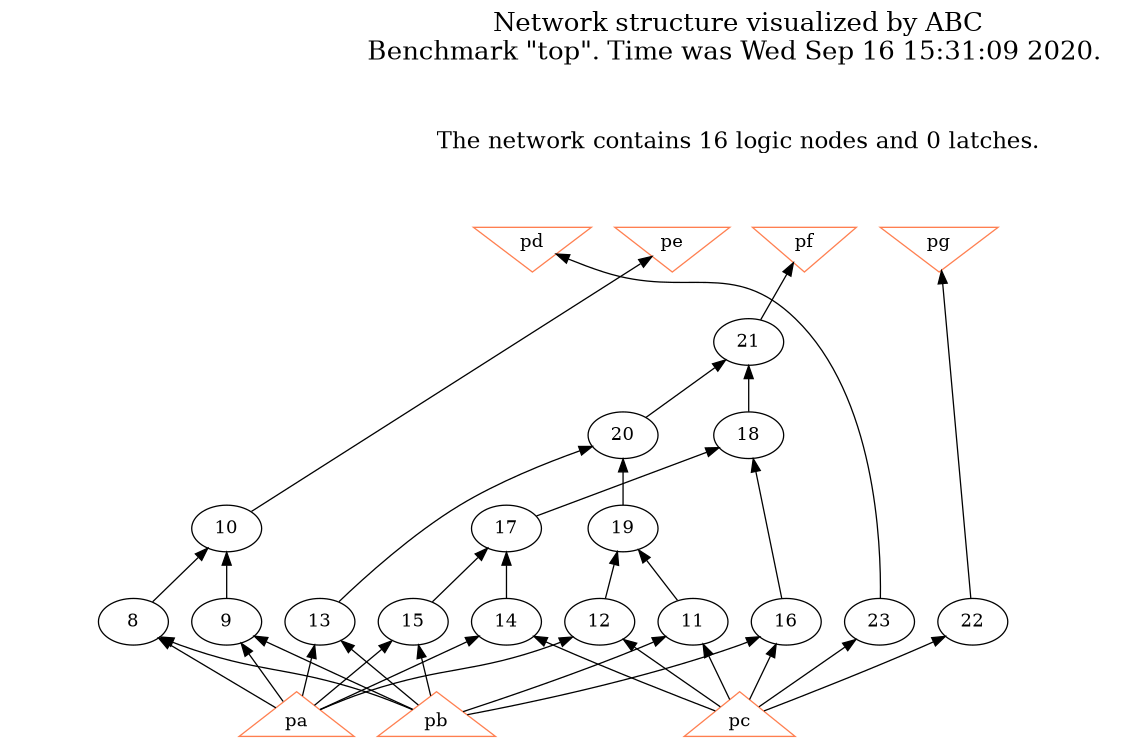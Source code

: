 # Network structure generated by ABC

digraph network {
size = "7.5,10";
center = true;
edge [dir = back];

{
  node [shape = plaintext];
  edge [style = invis];
  LevelTitle1 [label=""];
  LevelTitle2 [label=""];
  Level5 [label = ""];
  Level4 [label = ""];
  Level3 [label = ""];
  Level2 [label = ""];
  Level1 [label = ""];
  Level0 [label = ""];
  LevelTitle1 ->  LevelTitle2 ->  Level5 ->  Level4 ->  Level3 ->  Level2 ->  Level1 ->  Level0;
}

{
  rank = same;
  LevelTitle1;
  title1 [shape=plaintext,
          fontsize=20,
          fontname = "Times-Roman",
          label="Network structure visualized by ABC\nBenchmark \"top\". Time was Wed Sep 16 15:31:09 2020. "
         ];
}

{
  rank = same;
  LevelTitle2;
  title2 [shape=plaintext,
          fontsize=18,
          fontname = "Times-Roman",
          label="The network contains 16 logic nodes and 0 latches.\n"
         ];
}

{
  rank = same;
  Level5;
  Node4 [label = "pd", shape = invtriangle, color = coral, fillcolor = coral];
  Node5 [label = "pe", shape = invtriangle, color = coral, fillcolor = coral];
  Node6 [label = "pf", shape = invtriangle, color = coral, fillcolor = coral];
  Node7 [label = "pg", shape = invtriangle, color = coral, fillcolor = coral];
}

{
  rank = same;
  Level4;
  Node21 [label = "21\n", shape = ellipse];
}

{
  rank = same;
  Level3;
  Node18 [label = "18\n", shape = ellipse];
  Node20 [label = "20\n", shape = ellipse];
}

{
  rank = same;
  Level2;
  Node10 [label = "10\n", shape = ellipse];
  Node17 [label = "17\n", shape = ellipse];
  Node19 [label = "19\n", shape = ellipse];
}

{
  rank = same;
  Level1;
  Node8 [label = "8\n", shape = ellipse];
  Node9 [label = "9\n", shape = ellipse];
  Node11 [label = "11\n", shape = ellipse];
  Node12 [label = "12\n", shape = ellipse];
  Node13 [label = "13\n", shape = ellipse];
  Node14 [label = "14\n", shape = ellipse];
  Node15 [label = "15\n", shape = ellipse];
  Node16 [label = "16\n", shape = ellipse];
  Node22 [label = "22\n", shape = ellipse];
  Node23 [label = "23\n", shape = ellipse];
}

{
  rank = same;
  Level0;
  Node1 [label = "pa", shape = triangle, color = coral, fillcolor = coral];
  Node2 [label = "pb", shape = triangle, color = coral, fillcolor = coral];
  Node3 [label = "pc", shape = triangle, color = coral, fillcolor = coral];
}

title1 -> title2 [style = invis];
title2 -> Node4 [style = invis];
title2 -> Node5 [style = invis];
title2 -> Node6 [style = invis];
title2 -> Node7 [style = invis];
Node4 -> Node5 [style = invis];
Node5 -> Node6 [style = invis];
Node6 -> Node7 [style = invis];
Node4 -> Node23 [style = solid];
Node5 -> Node10 [style = solid];
Node6 -> Node21 [style = solid];
Node7 -> Node22 [style = solid];
Node8 -> Node1 [style = solid];
Node8 -> Node2 [style = solid];
Node9 -> Node1 [style = solid];
Node9 -> Node2 [style = solid];
Node10 -> Node8 [style = solid];
Node10 -> Node9 [style = solid];
Node11 -> Node2 [style = solid];
Node11 -> Node3 [style = solid];
Node12 -> Node1 [style = solid];
Node12 -> Node3 [style = solid];
Node13 -> Node1 [style = solid];
Node13 -> Node2 [style = solid];
Node14 -> Node1 [style = solid];
Node14 -> Node3 [style = solid];
Node15 -> Node1 [style = solid];
Node15 -> Node2 [style = solid];
Node16 -> Node2 [style = solid];
Node16 -> Node3 [style = solid];
Node17 -> Node14 [style = solid];
Node17 -> Node15 [style = solid];
Node18 -> Node16 [style = solid];
Node18 -> Node17 [style = solid];
Node19 -> Node11 [style = solid];
Node19 -> Node12 [style = solid];
Node20 -> Node13 [style = solid];
Node20 -> Node19 [style = solid];
Node21 -> Node18 [style = solid];
Node21 -> Node20 [style = solid];
Node22 -> Node3 [style = solid];
Node23 -> Node3 [style = solid];
}

